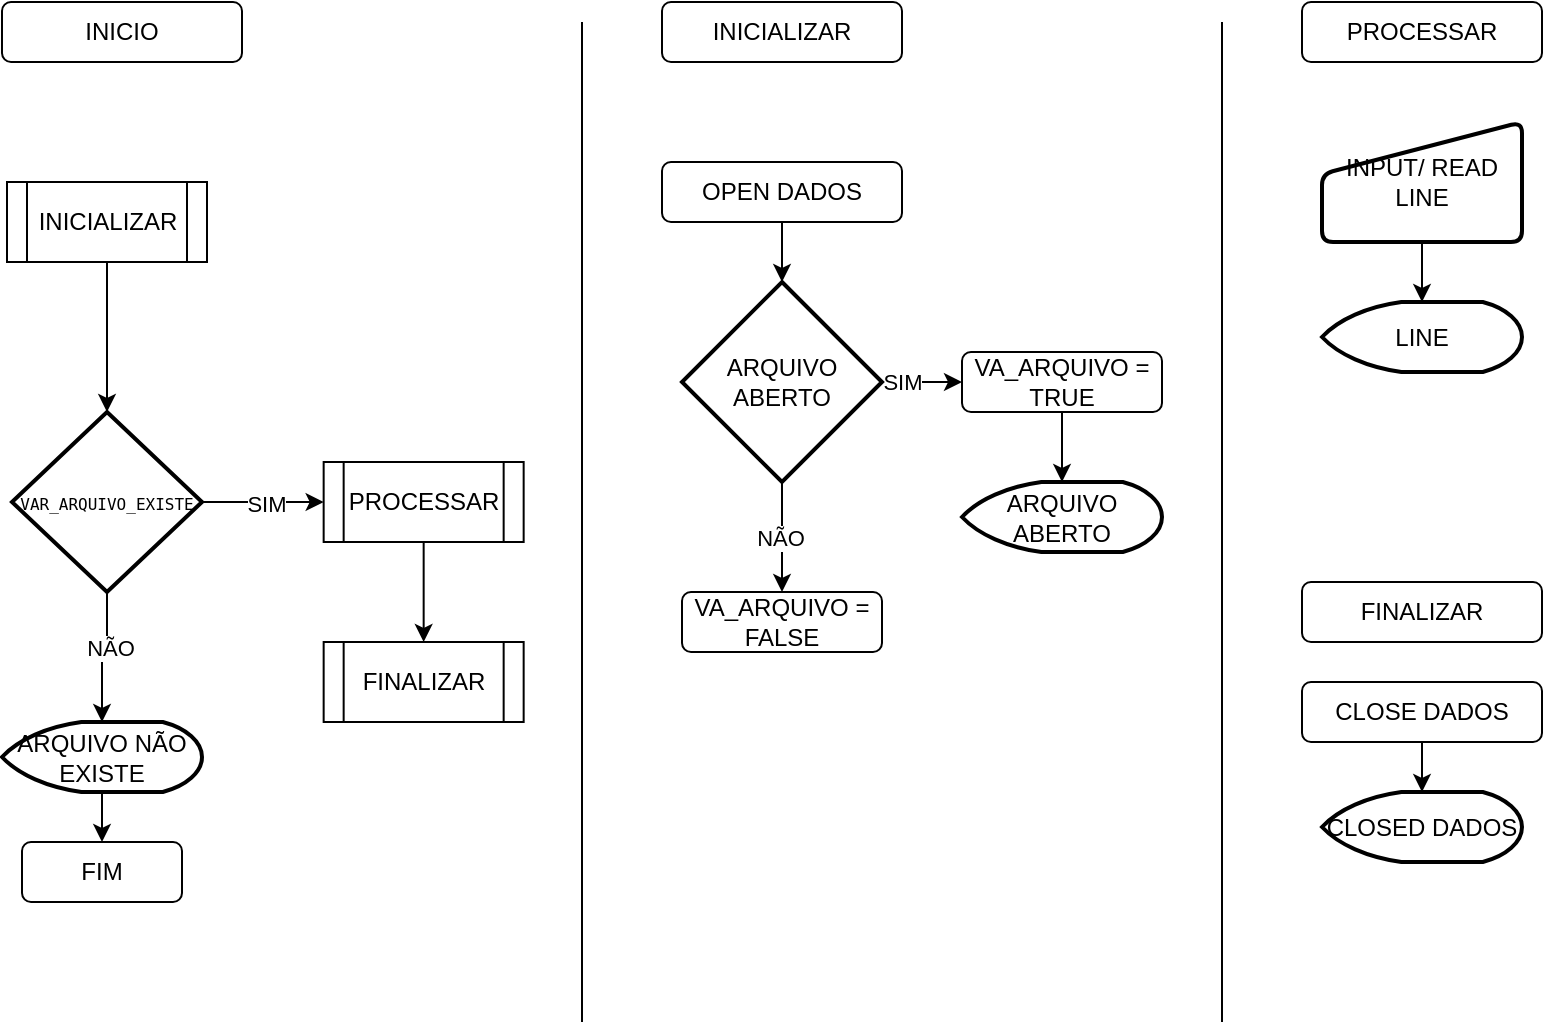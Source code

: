 <mxfile version="22.0.8" type="device">
  <diagram name="Page-1" id="E9orTl3SNehWpQuC50nb">
    <mxGraphModel dx="424" dy="771" grid="1" gridSize="10" guides="1" tooltips="1" connect="1" arrows="1" fold="1" page="1" pageScale="1" pageWidth="827" pageHeight="1169" math="0" shadow="0">
      <root>
        <mxCell id="0" />
        <mxCell id="1" parent="0" />
        <mxCell id="xOdOsGnyKBdInWj9Q3QP-5" value="INICIO" style="rounded=1;whiteSpace=wrap;html=1;" parent="1" vertex="1">
          <mxGeometry x="30" y="20" width="120" height="30" as="geometry" />
        </mxCell>
        <mxCell id="xOdOsGnyKBdInWj9Q3QP-6" value="INICIALIZAR" style="rounded=1;whiteSpace=wrap;html=1;" parent="1" vertex="1">
          <mxGeometry x="360" y="20" width="120" height="30" as="geometry" />
        </mxCell>
        <mxCell id="xOdOsGnyKBdInWj9Q3QP-7" value="PROCESSAR" style="rounded=1;whiteSpace=wrap;html=1;" parent="1" vertex="1">
          <mxGeometry x="680" y="20" width="120" height="30" as="geometry" />
        </mxCell>
        <mxCell id="xOdOsGnyKBdInWj9Q3QP-8" value="FINALIZAR" style="rounded=1;whiteSpace=wrap;html=1;" parent="1" vertex="1">
          <mxGeometry x="680" y="310" width="120" height="30" as="geometry" />
        </mxCell>
        <mxCell id="xOdOsGnyKBdInWj9Q3QP-9" value="INICIALIZAR" style="shape=process;whiteSpace=wrap;html=1;backgroundOutline=1;" parent="1" vertex="1">
          <mxGeometry x="32.5" y="110" width="100" height="40" as="geometry" />
        </mxCell>
        <mxCell id="xOdOsGnyKBdInWj9Q3QP-15" style="edgeStyle=orthogonalEdgeStyle;rounded=0;orthogonalLoop=1;jettySize=auto;html=1;" parent="1" source="xOdOsGnyKBdInWj9Q3QP-10" target="xOdOsGnyKBdInWj9Q3QP-12" edge="1">
          <mxGeometry relative="1" as="geometry" />
        </mxCell>
        <mxCell id="xOdOsGnyKBdInWj9Q3QP-18" value="SIM" style="edgeLabel;html=1;align=center;verticalAlign=middle;resizable=0;points=[];" parent="xOdOsGnyKBdInWj9Q3QP-15" vertex="1" connectable="0">
          <mxGeometry x="0.037" y="-1" relative="1" as="geometry">
            <mxPoint as="offset" />
          </mxGeometry>
        </mxCell>
        <mxCell id="xOdOsGnyKBdInWj9Q3QP-17" style="edgeStyle=orthogonalEdgeStyle;rounded=0;orthogonalLoop=1;jettySize=auto;html=1;entryX=0.5;entryY=0;entryDx=0;entryDy=0;entryPerimeter=0;" parent="1" source="xOdOsGnyKBdInWj9Q3QP-10" target="xOdOsGnyKBdInWj9Q3QP-47" edge="1">
          <mxGeometry relative="1" as="geometry" />
        </mxCell>
        <mxCell id="xOdOsGnyKBdInWj9Q3QP-19" value="NÃO" style="edgeLabel;html=1;align=center;verticalAlign=middle;resizable=0;points=[];" parent="xOdOsGnyKBdInWj9Q3QP-17" vertex="1" connectable="0">
          <mxGeometry x="-0.176" y="1" relative="1" as="geometry">
            <mxPoint as="offset" />
          </mxGeometry>
        </mxCell>
        <mxCell id="xOdOsGnyKBdInWj9Q3QP-10" value="&lt;pre&gt;&lt;font style=&quot;font-size: 8px;&quot;&gt;VAR_ARQUIVO_EXISTE&lt;/font&gt;&lt;/pre&gt;" style="strokeWidth=2;html=1;shape=mxgraph.flowchart.decision;whiteSpace=wrap;" parent="1" vertex="1">
          <mxGeometry x="35" y="225" width="95" height="90" as="geometry" />
        </mxCell>
        <mxCell id="xOdOsGnyKBdInWj9Q3QP-11" value="FIM" style="rounded=1;whiteSpace=wrap;html=1;" parent="1" vertex="1">
          <mxGeometry x="40" y="440" width="80" height="30" as="geometry" />
        </mxCell>
        <mxCell id="xOdOsGnyKBdInWj9Q3QP-16" style="edgeStyle=orthogonalEdgeStyle;rounded=0;orthogonalLoop=1;jettySize=auto;html=1;" parent="1" source="xOdOsGnyKBdInWj9Q3QP-12" target="xOdOsGnyKBdInWj9Q3QP-13" edge="1">
          <mxGeometry relative="1" as="geometry" />
        </mxCell>
        <mxCell id="xOdOsGnyKBdInWj9Q3QP-12" value="PROCESSAR" style="shape=process;whiteSpace=wrap;html=1;backgroundOutline=1;" parent="1" vertex="1">
          <mxGeometry x="190.83" y="250" width="100" height="40" as="geometry" />
        </mxCell>
        <mxCell id="xOdOsGnyKBdInWj9Q3QP-13" value="FINALIZAR" style="shape=process;whiteSpace=wrap;html=1;backgroundOutline=1;" parent="1" vertex="1">
          <mxGeometry x="190.83" y="340" width="100" height="40" as="geometry" />
        </mxCell>
        <mxCell id="xOdOsGnyKBdInWj9Q3QP-20" style="edgeStyle=orthogonalEdgeStyle;rounded=0;orthogonalLoop=1;jettySize=auto;html=1;entryX=0.5;entryY=0;entryDx=0;entryDy=0;entryPerimeter=0;" parent="1" source="xOdOsGnyKBdInWj9Q3QP-9" target="xOdOsGnyKBdInWj9Q3QP-10" edge="1">
          <mxGeometry relative="1" as="geometry" />
        </mxCell>
        <mxCell id="xOdOsGnyKBdInWj9Q3QP-21" value="OPEN DADOS" style="rounded=1;whiteSpace=wrap;html=1;" parent="1" vertex="1">
          <mxGeometry x="360" y="100" width="120" height="30" as="geometry" />
        </mxCell>
        <mxCell id="xOdOsGnyKBdInWj9Q3QP-27" style="edgeStyle=orthogonalEdgeStyle;rounded=0;orthogonalLoop=1;jettySize=auto;html=1;entryX=0;entryY=0.5;entryDx=0;entryDy=0;" parent="1" source="xOdOsGnyKBdInWj9Q3QP-22" target="xOdOsGnyKBdInWj9Q3QP-23" edge="1">
          <mxGeometry relative="1" as="geometry" />
        </mxCell>
        <mxCell id="xOdOsGnyKBdInWj9Q3QP-28" value="SIM" style="edgeLabel;html=1;align=center;verticalAlign=middle;resizable=0;points=[];" parent="xOdOsGnyKBdInWj9Q3QP-27" vertex="1" connectable="0">
          <mxGeometry x="0.2" y="-1" relative="1" as="geometry">
            <mxPoint x="-14" y="-1" as="offset" />
          </mxGeometry>
        </mxCell>
        <mxCell id="xOdOsGnyKBdInWj9Q3QP-29" style="edgeStyle=orthogonalEdgeStyle;rounded=0;orthogonalLoop=1;jettySize=auto;html=1;entryX=0.5;entryY=0;entryDx=0;entryDy=0;" parent="1" source="xOdOsGnyKBdInWj9Q3QP-22" target="xOdOsGnyKBdInWj9Q3QP-24" edge="1">
          <mxGeometry relative="1" as="geometry" />
        </mxCell>
        <mxCell id="xOdOsGnyKBdInWj9Q3QP-30" value="NÃO" style="edgeLabel;html=1;align=center;verticalAlign=middle;resizable=0;points=[];" parent="xOdOsGnyKBdInWj9Q3QP-29" vertex="1" connectable="0">
          <mxGeometry x="-0.006" y="-1" relative="1" as="geometry">
            <mxPoint as="offset" />
          </mxGeometry>
        </mxCell>
        <mxCell id="xOdOsGnyKBdInWj9Q3QP-22" value="ARQUIVO ABERTO" style="strokeWidth=2;html=1;shape=mxgraph.flowchart.decision;whiteSpace=wrap;" parent="1" vertex="1">
          <mxGeometry x="370" y="160" width="100" height="100" as="geometry" />
        </mxCell>
        <mxCell id="xOdOsGnyKBdInWj9Q3QP-23" value="VA_ARQUIVO = TRUE" style="rounded=1;whiteSpace=wrap;html=1;" parent="1" vertex="1">
          <mxGeometry x="510" y="195" width="100" height="30" as="geometry" />
        </mxCell>
        <mxCell id="xOdOsGnyKBdInWj9Q3QP-24" value="VA_ARQUIVO = FALSE" style="rounded=1;whiteSpace=wrap;html=1;" parent="1" vertex="1">
          <mxGeometry x="370" y="315" width="100" height="30" as="geometry" />
        </mxCell>
        <mxCell id="xOdOsGnyKBdInWj9Q3QP-25" value="CLOSE DADOS" style="rounded=1;whiteSpace=wrap;html=1;" parent="1" vertex="1">
          <mxGeometry x="680" y="360" width="120" height="30" as="geometry" />
        </mxCell>
        <mxCell id="xOdOsGnyKBdInWj9Q3QP-32" style="edgeStyle=orthogonalEdgeStyle;rounded=0;orthogonalLoop=1;jettySize=auto;html=1;exitX=0.5;exitY=1;exitDx=0;exitDy=0;entryX=0.5;entryY=0;entryDx=0;entryDy=0;entryPerimeter=0;" parent="1" source="xOdOsGnyKBdInWj9Q3QP-21" target="xOdOsGnyKBdInWj9Q3QP-22" edge="1">
          <mxGeometry relative="1" as="geometry" />
        </mxCell>
        <mxCell id="xOdOsGnyKBdInWj9Q3QP-33" value="LINE" style="strokeWidth=2;html=1;shape=mxgraph.flowchart.display;whiteSpace=wrap;" parent="1" vertex="1">
          <mxGeometry x="690" y="170" width="100" height="35" as="geometry" />
        </mxCell>
        <mxCell id="xOdOsGnyKBdInWj9Q3QP-37" value="CLOSED DADOS" style="strokeWidth=2;html=1;shape=mxgraph.flowchart.display;whiteSpace=wrap;" parent="1" vertex="1">
          <mxGeometry x="690" y="415" width="100" height="35" as="geometry" />
        </mxCell>
        <mxCell id="xOdOsGnyKBdInWj9Q3QP-38" style="edgeStyle=orthogonalEdgeStyle;rounded=0;orthogonalLoop=1;jettySize=auto;html=1;entryX=0.5;entryY=0;entryDx=0;entryDy=0;entryPerimeter=0;" parent="1" source="xOdOsGnyKBdInWj9Q3QP-25" target="xOdOsGnyKBdInWj9Q3QP-37" edge="1">
          <mxGeometry relative="1" as="geometry" />
        </mxCell>
        <mxCell id="xOdOsGnyKBdInWj9Q3QP-42" value="ARQUIVO ABERTO" style="strokeWidth=2;html=1;shape=mxgraph.flowchart.display;whiteSpace=wrap;" parent="1" vertex="1">
          <mxGeometry x="510" y="260" width="100" height="35" as="geometry" />
        </mxCell>
        <mxCell id="xOdOsGnyKBdInWj9Q3QP-44" style="edgeStyle=orthogonalEdgeStyle;rounded=0;orthogonalLoop=1;jettySize=auto;html=1;entryX=0.5;entryY=0;entryDx=0;entryDy=0;entryPerimeter=0;" parent="1" source="xOdOsGnyKBdInWj9Q3QP-23" target="xOdOsGnyKBdInWj9Q3QP-42" edge="1">
          <mxGeometry relative="1" as="geometry" />
        </mxCell>
        <mxCell id="xOdOsGnyKBdInWj9Q3QP-45" value="" style="endArrow=none;html=1;rounded=0;" parent="1" edge="1">
          <mxGeometry width="50" height="50" relative="1" as="geometry">
            <mxPoint x="320" y="530" as="sourcePoint" />
            <mxPoint x="320" y="30" as="targetPoint" />
          </mxGeometry>
        </mxCell>
        <mxCell id="xOdOsGnyKBdInWj9Q3QP-46" value="" style="endArrow=none;html=1;rounded=0;" parent="1" edge="1">
          <mxGeometry width="50" height="50" relative="1" as="geometry">
            <mxPoint x="640" y="530" as="sourcePoint" />
            <mxPoint x="640" y="30" as="targetPoint" />
          </mxGeometry>
        </mxCell>
        <mxCell id="xOdOsGnyKBdInWj9Q3QP-48" style="edgeStyle=orthogonalEdgeStyle;rounded=0;orthogonalLoop=1;jettySize=auto;html=1;entryX=0.5;entryY=0;entryDx=0;entryDy=0;" parent="1" source="xOdOsGnyKBdInWj9Q3QP-47" target="xOdOsGnyKBdInWj9Q3QP-11" edge="1">
          <mxGeometry relative="1" as="geometry" />
        </mxCell>
        <mxCell id="xOdOsGnyKBdInWj9Q3QP-47" value="ARQUIVO NÃO EXISTE" style="strokeWidth=2;html=1;shape=mxgraph.flowchart.display;whiteSpace=wrap;" parent="1" vertex="1">
          <mxGeometry x="30" y="380" width="100" height="35" as="geometry" />
        </mxCell>
        <mxCell id="xOdOsGnyKBdInWj9Q3QP-49" value="INPUT/ READ LINE" style="html=1;strokeWidth=2;shape=manualInput;whiteSpace=wrap;rounded=1;size=26;arcSize=11;" parent="1" vertex="1">
          <mxGeometry x="690" y="80" width="100" height="60" as="geometry" />
        </mxCell>
        <mxCell id="xOdOsGnyKBdInWj9Q3QP-52" style="edgeStyle=orthogonalEdgeStyle;rounded=0;orthogonalLoop=1;jettySize=auto;html=1;entryX=0.5;entryY=0;entryDx=0;entryDy=0;entryPerimeter=0;" parent="1" source="xOdOsGnyKBdInWj9Q3QP-49" target="xOdOsGnyKBdInWj9Q3QP-33" edge="1">
          <mxGeometry relative="1" as="geometry" />
        </mxCell>
      </root>
    </mxGraphModel>
  </diagram>
</mxfile>
